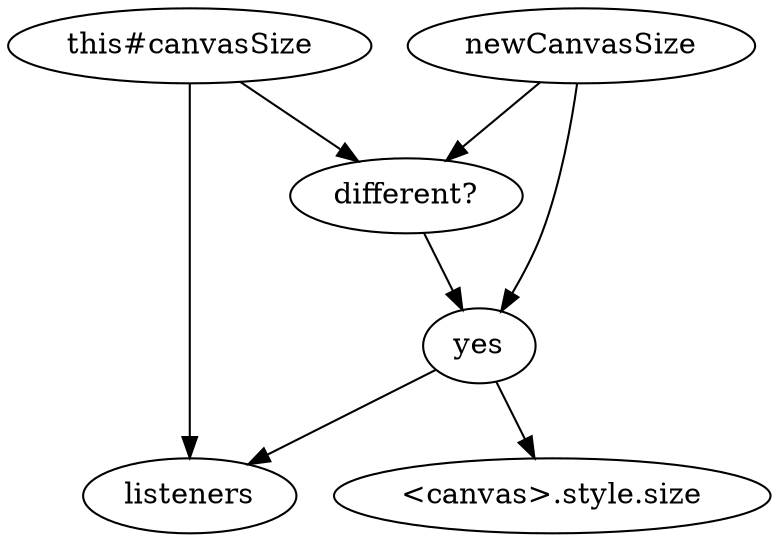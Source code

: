 digraph {
   0 [label="yes"]
   newCanvasSize -> "different?"
   "this#canvasSize" -> "different?" -> 0
   "this#canvasSize" -> listeners
   0 -> listeners
   newCanvasSize -> 0 -> "<canvas>.style.size"
}

